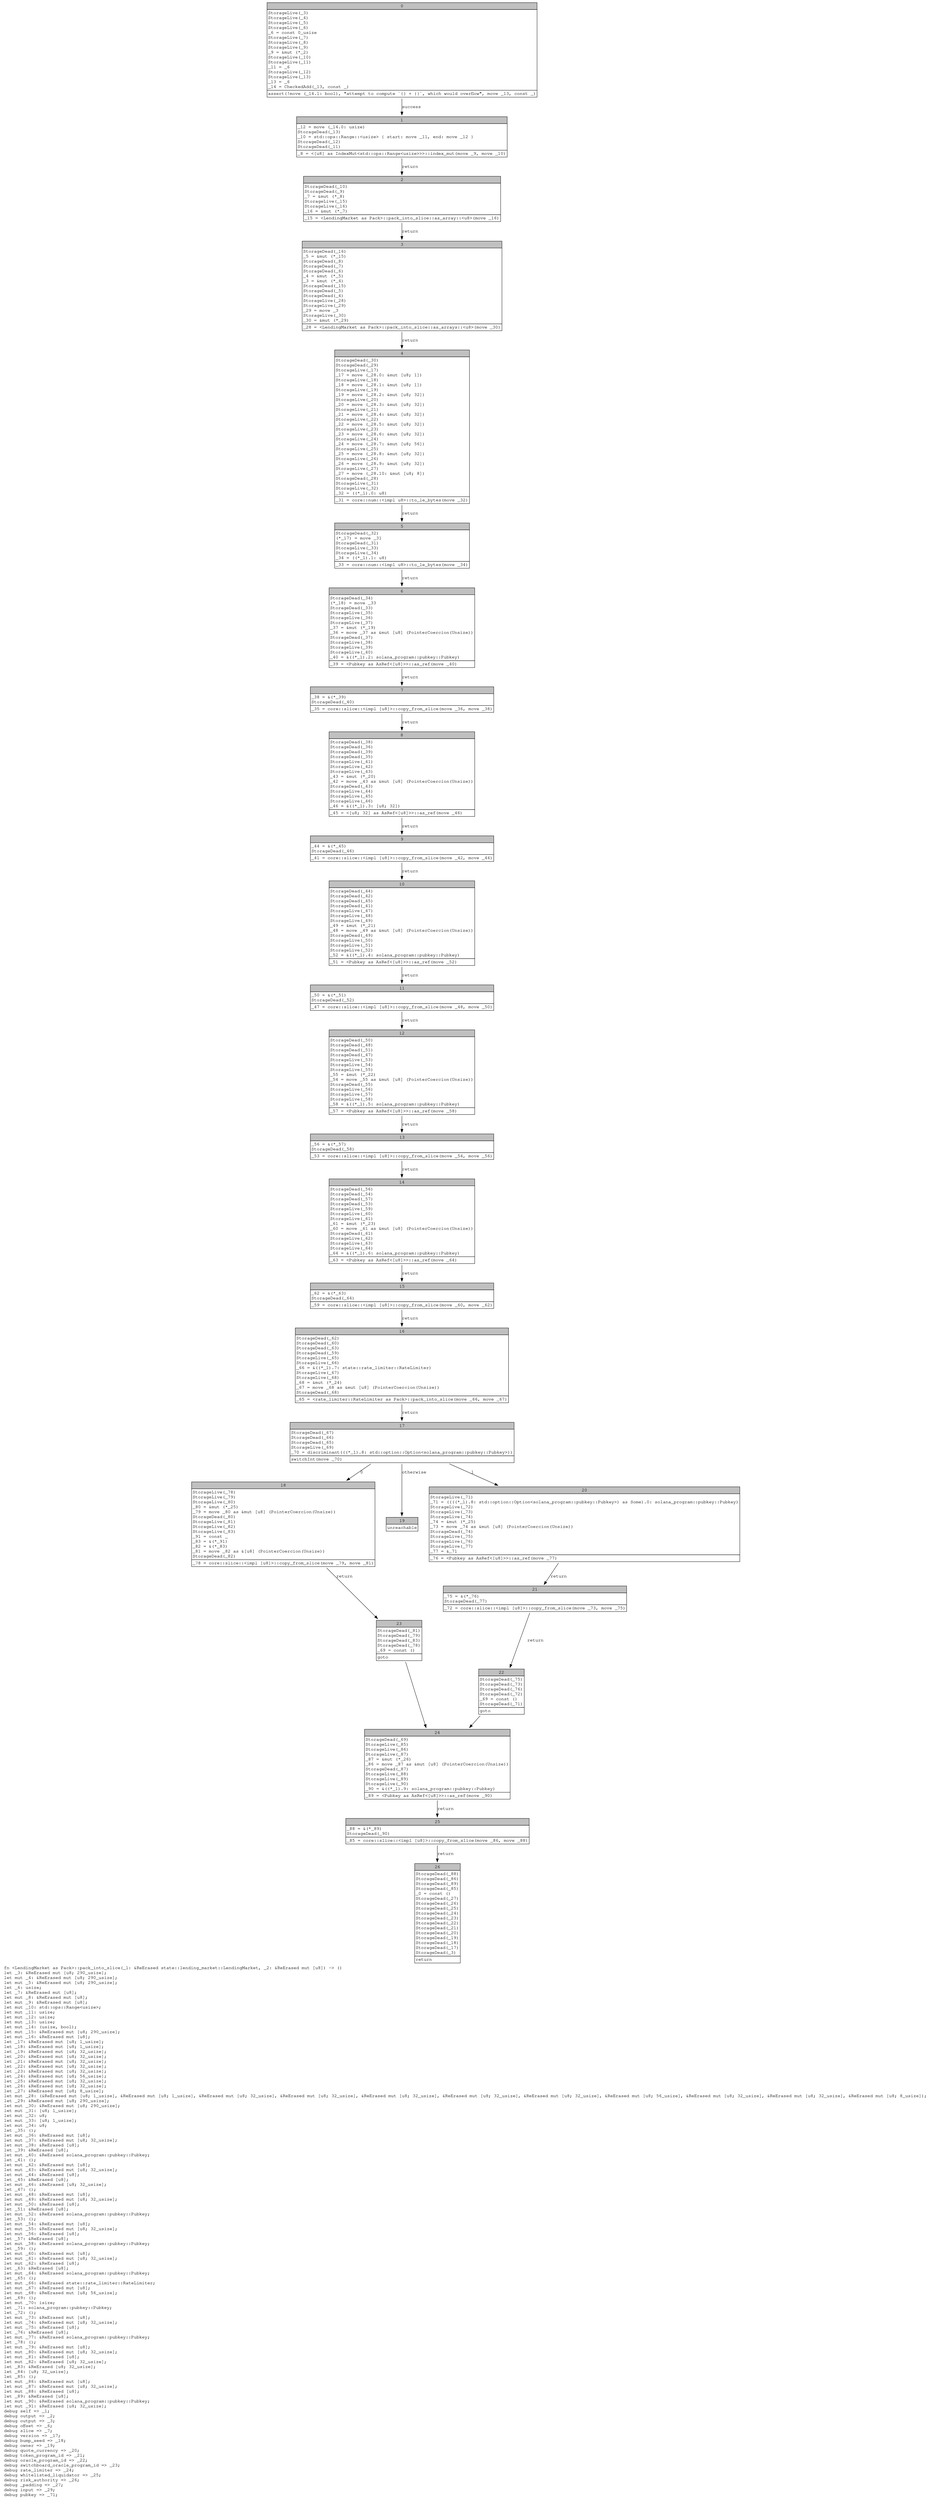 digraph Mir_0_259 {
    graph [fontname="Courier, monospace"];
    node [fontname="Courier, monospace"];
    edge [fontname="Courier, monospace"];
    label=<fn &lt;LendingMarket as Pack&gt;::pack_into_slice(_1: &amp;ReErased state::lending_market::LendingMarket, _2: &amp;ReErased mut [u8]) -&gt; ()<br align="left"/>let _3: &amp;ReErased mut [u8; 290_usize];<br align="left"/>let mut _4: &amp;ReErased mut [u8; 290_usize];<br align="left"/>let mut _5: &amp;ReErased mut [u8; 290_usize];<br align="left"/>let _6: usize;<br align="left"/>let _7: &amp;ReErased mut [u8];<br align="left"/>let mut _8: &amp;ReErased mut [u8];<br align="left"/>let mut _9: &amp;ReErased mut [u8];<br align="left"/>let mut _10: std::ops::Range&lt;usize&gt;;<br align="left"/>let mut _11: usize;<br align="left"/>let mut _12: usize;<br align="left"/>let mut _13: usize;<br align="left"/>let mut _14: (usize, bool);<br align="left"/>let mut _15: &amp;ReErased mut [u8; 290_usize];<br align="left"/>let mut _16: &amp;ReErased mut [u8];<br align="left"/>let _17: &amp;ReErased mut [u8; 1_usize];<br align="left"/>let _18: &amp;ReErased mut [u8; 1_usize];<br align="left"/>let _19: &amp;ReErased mut [u8; 32_usize];<br align="left"/>let _20: &amp;ReErased mut [u8; 32_usize];<br align="left"/>let _21: &amp;ReErased mut [u8; 32_usize];<br align="left"/>let _22: &amp;ReErased mut [u8; 32_usize];<br align="left"/>let _23: &amp;ReErased mut [u8; 32_usize];<br align="left"/>let _24: &amp;ReErased mut [u8; 56_usize];<br align="left"/>let _25: &amp;ReErased mut [u8; 32_usize];<br align="left"/>let _26: &amp;ReErased mut [u8; 32_usize];<br align="left"/>let _27: &amp;ReErased mut [u8; 8_usize];<br align="left"/>let mut _28: (&amp;ReErased mut [u8; 1_usize], &amp;ReErased mut [u8; 1_usize], &amp;ReErased mut [u8; 32_usize], &amp;ReErased mut [u8; 32_usize], &amp;ReErased mut [u8; 32_usize], &amp;ReErased mut [u8; 32_usize], &amp;ReErased mut [u8; 32_usize], &amp;ReErased mut [u8; 56_usize], &amp;ReErased mut [u8; 32_usize], &amp;ReErased mut [u8; 32_usize], &amp;ReErased mut [u8; 8_usize]);<br align="left"/>let _29: &amp;ReErased mut [u8; 290_usize];<br align="left"/>let mut _30: &amp;ReErased mut [u8; 290_usize];<br align="left"/>let mut _31: [u8; 1_usize];<br align="left"/>let mut _32: u8;<br align="left"/>let mut _33: [u8; 1_usize];<br align="left"/>let mut _34: u8;<br align="left"/>let _35: ();<br align="left"/>let mut _36: &amp;ReErased mut [u8];<br align="left"/>let mut _37: &amp;ReErased mut [u8; 32_usize];<br align="left"/>let mut _38: &amp;ReErased [u8];<br align="left"/>let _39: &amp;ReErased [u8];<br align="left"/>let mut _40: &amp;ReErased solana_program::pubkey::Pubkey;<br align="left"/>let _41: ();<br align="left"/>let mut _42: &amp;ReErased mut [u8];<br align="left"/>let mut _43: &amp;ReErased mut [u8; 32_usize];<br align="left"/>let mut _44: &amp;ReErased [u8];<br align="left"/>let _45: &amp;ReErased [u8];<br align="left"/>let mut _46: &amp;ReErased [u8; 32_usize];<br align="left"/>let _47: ();<br align="left"/>let mut _48: &amp;ReErased mut [u8];<br align="left"/>let mut _49: &amp;ReErased mut [u8; 32_usize];<br align="left"/>let mut _50: &amp;ReErased [u8];<br align="left"/>let _51: &amp;ReErased [u8];<br align="left"/>let mut _52: &amp;ReErased solana_program::pubkey::Pubkey;<br align="left"/>let _53: ();<br align="left"/>let mut _54: &amp;ReErased mut [u8];<br align="left"/>let mut _55: &amp;ReErased mut [u8; 32_usize];<br align="left"/>let mut _56: &amp;ReErased [u8];<br align="left"/>let _57: &amp;ReErased [u8];<br align="left"/>let mut _58: &amp;ReErased solana_program::pubkey::Pubkey;<br align="left"/>let _59: ();<br align="left"/>let mut _60: &amp;ReErased mut [u8];<br align="left"/>let mut _61: &amp;ReErased mut [u8; 32_usize];<br align="left"/>let mut _62: &amp;ReErased [u8];<br align="left"/>let _63: &amp;ReErased [u8];<br align="left"/>let mut _64: &amp;ReErased solana_program::pubkey::Pubkey;<br align="left"/>let _65: ();<br align="left"/>let mut _66: &amp;ReErased state::rate_limiter::RateLimiter;<br align="left"/>let mut _67: &amp;ReErased mut [u8];<br align="left"/>let mut _68: &amp;ReErased mut [u8; 56_usize];<br align="left"/>let _69: ();<br align="left"/>let mut _70: isize;<br align="left"/>let _71: solana_program::pubkey::Pubkey;<br align="left"/>let _72: ();<br align="left"/>let mut _73: &amp;ReErased mut [u8];<br align="left"/>let mut _74: &amp;ReErased mut [u8; 32_usize];<br align="left"/>let mut _75: &amp;ReErased [u8];<br align="left"/>let _76: &amp;ReErased [u8];<br align="left"/>let mut _77: &amp;ReErased solana_program::pubkey::Pubkey;<br align="left"/>let _78: ();<br align="left"/>let mut _79: &amp;ReErased mut [u8];<br align="left"/>let mut _80: &amp;ReErased mut [u8; 32_usize];<br align="left"/>let mut _81: &amp;ReErased [u8];<br align="left"/>let mut _82: &amp;ReErased [u8; 32_usize];<br align="left"/>let _83: &amp;ReErased [u8; 32_usize];<br align="left"/>let _84: [u8; 32_usize];<br align="left"/>let _85: ();<br align="left"/>let mut _86: &amp;ReErased mut [u8];<br align="left"/>let mut _87: &amp;ReErased mut [u8; 32_usize];<br align="left"/>let mut _88: &amp;ReErased [u8];<br align="left"/>let _89: &amp;ReErased [u8];<br align="left"/>let mut _90: &amp;ReErased solana_program::pubkey::Pubkey;<br align="left"/>let mut _91: &amp;ReErased [u8; 32_usize];<br align="left"/>debug self =&gt; _1;<br align="left"/>debug output =&gt; _2;<br align="left"/>debug output =&gt; _3;<br align="left"/>debug offset =&gt; _6;<br align="left"/>debug slice =&gt; _7;<br align="left"/>debug version =&gt; _17;<br align="left"/>debug bump_seed =&gt; _18;<br align="left"/>debug owner =&gt; _19;<br align="left"/>debug quote_currency =&gt; _20;<br align="left"/>debug token_program_id =&gt; _21;<br align="left"/>debug oracle_program_id =&gt; _22;<br align="left"/>debug switchboard_oracle_program_id =&gt; _23;<br align="left"/>debug rate_limiter =&gt; _24;<br align="left"/>debug whitelisted_liquidator =&gt; _25;<br align="left"/>debug risk_authority =&gt; _26;<br align="left"/>debug _padding =&gt; _27;<br align="left"/>debug input =&gt; _29;<br align="left"/>debug pubkey =&gt; _71;<br align="left"/>>;
    bb0__0_259 [shape="none", label=<<table border="0" cellborder="1" cellspacing="0"><tr><td bgcolor="gray" align="center" colspan="1">0</td></tr><tr><td align="left" balign="left">StorageLive(_3)<br/>StorageLive(_4)<br/>StorageLive(_5)<br/>StorageLive(_6)<br/>_6 = const 0_usize<br/>StorageLive(_7)<br/>StorageLive(_8)<br/>StorageLive(_9)<br/>_9 = &amp;mut (*_2)<br/>StorageLive(_10)<br/>StorageLive(_11)<br/>_11 = _6<br/>StorageLive(_12)<br/>StorageLive(_13)<br/>_13 = _6<br/>_14 = CheckedAdd(_13, const _)<br/></td></tr><tr><td align="left">assert(!move (_14.1: bool), &quot;attempt to compute `{} + {}`, which would overflow&quot;, move _13, const _)</td></tr></table>>];
    bb1__0_259 [shape="none", label=<<table border="0" cellborder="1" cellspacing="0"><tr><td bgcolor="gray" align="center" colspan="1">1</td></tr><tr><td align="left" balign="left">_12 = move (_14.0: usize)<br/>StorageDead(_13)<br/>_10 = std::ops::Range::&lt;usize&gt; { start: move _11, end: move _12 }<br/>StorageDead(_12)<br/>StorageDead(_11)<br/></td></tr><tr><td align="left">_8 = &lt;[u8] as IndexMut&lt;std::ops::Range&lt;usize&gt;&gt;&gt;::index_mut(move _9, move _10)</td></tr></table>>];
    bb2__0_259 [shape="none", label=<<table border="0" cellborder="1" cellspacing="0"><tr><td bgcolor="gray" align="center" colspan="1">2</td></tr><tr><td align="left" balign="left">StorageDead(_10)<br/>StorageDead(_9)<br/>_7 = &amp;mut (*_8)<br/>StorageLive(_15)<br/>StorageLive(_16)<br/>_16 = &amp;mut (*_7)<br/></td></tr><tr><td align="left">_15 = &lt;LendingMarket as Pack&gt;::pack_into_slice::as_array::&lt;u8&gt;(move _16)</td></tr></table>>];
    bb3__0_259 [shape="none", label=<<table border="0" cellborder="1" cellspacing="0"><tr><td bgcolor="gray" align="center" colspan="1">3</td></tr><tr><td align="left" balign="left">StorageDead(_16)<br/>_5 = &amp;mut (*_15)<br/>StorageDead(_8)<br/>StorageDead(_7)<br/>StorageDead(_6)<br/>_4 = &amp;mut (*_5)<br/>_3 = &amp;mut (*_4)<br/>StorageDead(_15)<br/>StorageDead(_5)<br/>StorageDead(_4)<br/>StorageLive(_28)<br/>StorageLive(_29)<br/>_29 = move _3<br/>StorageLive(_30)<br/>_30 = &amp;mut (*_29)<br/></td></tr><tr><td align="left">_28 = &lt;LendingMarket as Pack&gt;::pack_into_slice::as_arrays::&lt;u8&gt;(move _30)</td></tr></table>>];
    bb4__0_259 [shape="none", label=<<table border="0" cellborder="1" cellspacing="0"><tr><td bgcolor="gray" align="center" colspan="1">4</td></tr><tr><td align="left" balign="left">StorageDead(_30)<br/>StorageDead(_29)<br/>StorageLive(_17)<br/>_17 = move (_28.0: &amp;mut [u8; 1])<br/>StorageLive(_18)<br/>_18 = move (_28.1: &amp;mut [u8; 1])<br/>StorageLive(_19)<br/>_19 = move (_28.2: &amp;mut [u8; 32])<br/>StorageLive(_20)<br/>_20 = move (_28.3: &amp;mut [u8; 32])<br/>StorageLive(_21)<br/>_21 = move (_28.4: &amp;mut [u8; 32])<br/>StorageLive(_22)<br/>_22 = move (_28.5: &amp;mut [u8; 32])<br/>StorageLive(_23)<br/>_23 = move (_28.6: &amp;mut [u8; 32])<br/>StorageLive(_24)<br/>_24 = move (_28.7: &amp;mut [u8; 56])<br/>StorageLive(_25)<br/>_25 = move (_28.8: &amp;mut [u8; 32])<br/>StorageLive(_26)<br/>_26 = move (_28.9: &amp;mut [u8; 32])<br/>StorageLive(_27)<br/>_27 = move (_28.10: &amp;mut [u8; 8])<br/>StorageDead(_28)<br/>StorageLive(_31)<br/>StorageLive(_32)<br/>_32 = ((*_1).0: u8)<br/></td></tr><tr><td align="left">_31 = core::num::&lt;impl u8&gt;::to_le_bytes(move _32)</td></tr></table>>];
    bb5__0_259 [shape="none", label=<<table border="0" cellborder="1" cellspacing="0"><tr><td bgcolor="gray" align="center" colspan="1">5</td></tr><tr><td align="left" balign="left">StorageDead(_32)<br/>(*_17) = move _31<br/>StorageDead(_31)<br/>StorageLive(_33)<br/>StorageLive(_34)<br/>_34 = ((*_1).1: u8)<br/></td></tr><tr><td align="left">_33 = core::num::&lt;impl u8&gt;::to_le_bytes(move _34)</td></tr></table>>];
    bb6__0_259 [shape="none", label=<<table border="0" cellborder="1" cellspacing="0"><tr><td bgcolor="gray" align="center" colspan="1">6</td></tr><tr><td align="left" balign="left">StorageDead(_34)<br/>(*_18) = move _33<br/>StorageDead(_33)<br/>StorageLive(_35)<br/>StorageLive(_36)<br/>StorageLive(_37)<br/>_37 = &amp;mut (*_19)<br/>_36 = move _37 as &amp;mut [u8] (PointerCoercion(Unsize))<br/>StorageDead(_37)<br/>StorageLive(_38)<br/>StorageLive(_39)<br/>StorageLive(_40)<br/>_40 = &amp;((*_1).2: solana_program::pubkey::Pubkey)<br/></td></tr><tr><td align="left">_39 = &lt;Pubkey as AsRef&lt;[u8]&gt;&gt;::as_ref(move _40)</td></tr></table>>];
    bb7__0_259 [shape="none", label=<<table border="0" cellborder="1" cellspacing="0"><tr><td bgcolor="gray" align="center" colspan="1">7</td></tr><tr><td align="left" balign="left">_38 = &amp;(*_39)<br/>StorageDead(_40)<br/></td></tr><tr><td align="left">_35 = core::slice::&lt;impl [u8]&gt;::copy_from_slice(move _36, move _38)</td></tr></table>>];
    bb8__0_259 [shape="none", label=<<table border="0" cellborder="1" cellspacing="0"><tr><td bgcolor="gray" align="center" colspan="1">8</td></tr><tr><td align="left" balign="left">StorageDead(_38)<br/>StorageDead(_36)<br/>StorageDead(_39)<br/>StorageDead(_35)<br/>StorageLive(_41)<br/>StorageLive(_42)<br/>StorageLive(_43)<br/>_43 = &amp;mut (*_20)<br/>_42 = move _43 as &amp;mut [u8] (PointerCoercion(Unsize))<br/>StorageDead(_43)<br/>StorageLive(_44)<br/>StorageLive(_45)<br/>StorageLive(_46)<br/>_46 = &amp;((*_1).3: [u8; 32])<br/></td></tr><tr><td align="left">_45 = &lt;[u8; 32] as AsRef&lt;[u8]&gt;&gt;::as_ref(move _46)</td></tr></table>>];
    bb9__0_259 [shape="none", label=<<table border="0" cellborder="1" cellspacing="0"><tr><td bgcolor="gray" align="center" colspan="1">9</td></tr><tr><td align="left" balign="left">_44 = &amp;(*_45)<br/>StorageDead(_46)<br/></td></tr><tr><td align="left">_41 = core::slice::&lt;impl [u8]&gt;::copy_from_slice(move _42, move _44)</td></tr></table>>];
    bb10__0_259 [shape="none", label=<<table border="0" cellborder="1" cellspacing="0"><tr><td bgcolor="gray" align="center" colspan="1">10</td></tr><tr><td align="left" balign="left">StorageDead(_44)<br/>StorageDead(_42)<br/>StorageDead(_45)<br/>StorageDead(_41)<br/>StorageLive(_47)<br/>StorageLive(_48)<br/>StorageLive(_49)<br/>_49 = &amp;mut (*_21)<br/>_48 = move _49 as &amp;mut [u8] (PointerCoercion(Unsize))<br/>StorageDead(_49)<br/>StorageLive(_50)<br/>StorageLive(_51)<br/>StorageLive(_52)<br/>_52 = &amp;((*_1).4: solana_program::pubkey::Pubkey)<br/></td></tr><tr><td align="left">_51 = &lt;Pubkey as AsRef&lt;[u8]&gt;&gt;::as_ref(move _52)</td></tr></table>>];
    bb11__0_259 [shape="none", label=<<table border="0" cellborder="1" cellspacing="0"><tr><td bgcolor="gray" align="center" colspan="1">11</td></tr><tr><td align="left" balign="left">_50 = &amp;(*_51)<br/>StorageDead(_52)<br/></td></tr><tr><td align="left">_47 = core::slice::&lt;impl [u8]&gt;::copy_from_slice(move _48, move _50)</td></tr></table>>];
    bb12__0_259 [shape="none", label=<<table border="0" cellborder="1" cellspacing="0"><tr><td bgcolor="gray" align="center" colspan="1">12</td></tr><tr><td align="left" balign="left">StorageDead(_50)<br/>StorageDead(_48)<br/>StorageDead(_51)<br/>StorageDead(_47)<br/>StorageLive(_53)<br/>StorageLive(_54)<br/>StorageLive(_55)<br/>_55 = &amp;mut (*_22)<br/>_54 = move _55 as &amp;mut [u8] (PointerCoercion(Unsize))<br/>StorageDead(_55)<br/>StorageLive(_56)<br/>StorageLive(_57)<br/>StorageLive(_58)<br/>_58 = &amp;((*_1).5: solana_program::pubkey::Pubkey)<br/></td></tr><tr><td align="left">_57 = &lt;Pubkey as AsRef&lt;[u8]&gt;&gt;::as_ref(move _58)</td></tr></table>>];
    bb13__0_259 [shape="none", label=<<table border="0" cellborder="1" cellspacing="0"><tr><td bgcolor="gray" align="center" colspan="1">13</td></tr><tr><td align="left" balign="left">_56 = &amp;(*_57)<br/>StorageDead(_58)<br/></td></tr><tr><td align="left">_53 = core::slice::&lt;impl [u8]&gt;::copy_from_slice(move _54, move _56)</td></tr></table>>];
    bb14__0_259 [shape="none", label=<<table border="0" cellborder="1" cellspacing="0"><tr><td bgcolor="gray" align="center" colspan="1">14</td></tr><tr><td align="left" balign="left">StorageDead(_56)<br/>StorageDead(_54)<br/>StorageDead(_57)<br/>StorageDead(_53)<br/>StorageLive(_59)<br/>StorageLive(_60)<br/>StorageLive(_61)<br/>_61 = &amp;mut (*_23)<br/>_60 = move _61 as &amp;mut [u8] (PointerCoercion(Unsize))<br/>StorageDead(_61)<br/>StorageLive(_62)<br/>StorageLive(_63)<br/>StorageLive(_64)<br/>_64 = &amp;((*_1).6: solana_program::pubkey::Pubkey)<br/></td></tr><tr><td align="left">_63 = &lt;Pubkey as AsRef&lt;[u8]&gt;&gt;::as_ref(move _64)</td></tr></table>>];
    bb15__0_259 [shape="none", label=<<table border="0" cellborder="1" cellspacing="0"><tr><td bgcolor="gray" align="center" colspan="1">15</td></tr><tr><td align="left" balign="left">_62 = &amp;(*_63)<br/>StorageDead(_64)<br/></td></tr><tr><td align="left">_59 = core::slice::&lt;impl [u8]&gt;::copy_from_slice(move _60, move _62)</td></tr></table>>];
    bb16__0_259 [shape="none", label=<<table border="0" cellborder="1" cellspacing="0"><tr><td bgcolor="gray" align="center" colspan="1">16</td></tr><tr><td align="left" balign="left">StorageDead(_62)<br/>StorageDead(_60)<br/>StorageDead(_63)<br/>StorageDead(_59)<br/>StorageLive(_65)<br/>StorageLive(_66)<br/>_66 = &amp;((*_1).7: state::rate_limiter::RateLimiter)<br/>StorageLive(_67)<br/>StorageLive(_68)<br/>_68 = &amp;mut (*_24)<br/>_67 = move _68 as &amp;mut [u8] (PointerCoercion(Unsize))<br/>StorageDead(_68)<br/></td></tr><tr><td align="left">_65 = &lt;rate_limiter::RateLimiter as Pack&gt;::pack_into_slice(move _66, move _67)</td></tr></table>>];
    bb17__0_259 [shape="none", label=<<table border="0" cellborder="1" cellspacing="0"><tr><td bgcolor="gray" align="center" colspan="1">17</td></tr><tr><td align="left" balign="left">StorageDead(_67)<br/>StorageDead(_66)<br/>StorageDead(_65)<br/>StorageLive(_69)<br/>_70 = discriminant(((*_1).8: std::option::Option&lt;solana_program::pubkey::Pubkey&gt;))<br/></td></tr><tr><td align="left">switchInt(move _70)</td></tr></table>>];
    bb18__0_259 [shape="none", label=<<table border="0" cellborder="1" cellspacing="0"><tr><td bgcolor="gray" align="center" colspan="1">18</td></tr><tr><td align="left" balign="left">StorageLive(_78)<br/>StorageLive(_79)<br/>StorageLive(_80)<br/>_80 = &amp;mut (*_25)<br/>_79 = move _80 as &amp;mut [u8] (PointerCoercion(Unsize))<br/>StorageDead(_80)<br/>StorageLive(_81)<br/>StorageLive(_82)<br/>StorageLive(_83)<br/>_91 = const _<br/>_83 = &amp;(*_91)<br/>_82 = &amp;(*_83)<br/>_81 = move _82 as &amp;[u8] (PointerCoercion(Unsize))<br/>StorageDead(_82)<br/></td></tr><tr><td align="left">_78 = core::slice::&lt;impl [u8]&gt;::copy_from_slice(move _79, move _81)</td></tr></table>>];
    bb19__0_259 [shape="none", label=<<table border="0" cellborder="1" cellspacing="0"><tr><td bgcolor="gray" align="center" colspan="1">19</td></tr><tr><td align="left">unreachable</td></tr></table>>];
    bb20__0_259 [shape="none", label=<<table border="0" cellborder="1" cellspacing="0"><tr><td bgcolor="gray" align="center" colspan="1">20</td></tr><tr><td align="left" balign="left">StorageLive(_71)<br/>_71 = ((((*_1).8: std::option::Option&lt;solana_program::pubkey::Pubkey&gt;) as Some).0: solana_program::pubkey::Pubkey)<br/>StorageLive(_72)<br/>StorageLive(_73)<br/>StorageLive(_74)<br/>_74 = &amp;mut (*_25)<br/>_73 = move _74 as &amp;mut [u8] (PointerCoercion(Unsize))<br/>StorageDead(_74)<br/>StorageLive(_75)<br/>StorageLive(_76)<br/>StorageLive(_77)<br/>_77 = &amp;_71<br/></td></tr><tr><td align="left">_76 = &lt;Pubkey as AsRef&lt;[u8]&gt;&gt;::as_ref(move _77)</td></tr></table>>];
    bb21__0_259 [shape="none", label=<<table border="0" cellborder="1" cellspacing="0"><tr><td bgcolor="gray" align="center" colspan="1">21</td></tr><tr><td align="left" balign="left">_75 = &amp;(*_76)<br/>StorageDead(_77)<br/></td></tr><tr><td align="left">_72 = core::slice::&lt;impl [u8]&gt;::copy_from_slice(move _73, move _75)</td></tr></table>>];
    bb22__0_259 [shape="none", label=<<table border="0" cellborder="1" cellspacing="0"><tr><td bgcolor="gray" align="center" colspan="1">22</td></tr><tr><td align="left" balign="left">StorageDead(_75)<br/>StorageDead(_73)<br/>StorageDead(_76)<br/>StorageDead(_72)<br/>_69 = const ()<br/>StorageDead(_71)<br/></td></tr><tr><td align="left">goto</td></tr></table>>];
    bb23__0_259 [shape="none", label=<<table border="0" cellborder="1" cellspacing="0"><tr><td bgcolor="gray" align="center" colspan="1">23</td></tr><tr><td align="left" balign="left">StorageDead(_81)<br/>StorageDead(_79)<br/>StorageDead(_83)<br/>StorageDead(_78)<br/>_69 = const ()<br/></td></tr><tr><td align="left">goto</td></tr></table>>];
    bb24__0_259 [shape="none", label=<<table border="0" cellborder="1" cellspacing="0"><tr><td bgcolor="gray" align="center" colspan="1">24</td></tr><tr><td align="left" balign="left">StorageDead(_69)<br/>StorageLive(_85)<br/>StorageLive(_86)<br/>StorageLive(_87)<br/>_87 = &amp;mut (*_26)<br/>_86 = move _87 as &amp;mut [u8] (PointerCoercion(Unsize))<br/>StorageDead(_87)<br/>StorageLive(_88)<br/>StorageLive(_89)<br/>StorageLive(_90)<br/>_90 = &amp;((*_1).9: solana_program::pubkey::Pubkey)<br/></td></tr><tr><td align="left">_89 = &lt;Pubkey as AsRef&lt;[u8]&gt;&gt;::as_ref(move _90)</td></tr></table>>];
    bb25__0_259 [shape="none", label=<<table border="0" cellborder="1" cellspacing="0"><tr><td bgcolor="gray" align="center" colspan="1">25</td></tr><tr><td align="left" balign="left">_88 = &amp;(*_89)<br/>StorageDead(_90)<br/></td></tr><tr><td align="left">_85 = core::slice::&lt;impl [u8]&gt;::copy_from_slice(move _86, move _88)</td></tr></table>>];
    bb26__0_259 [shape="none", label=<<table border="0" cellborder="1" cellspacing="0"><tr><td bgcolor="gray" align="center" colspan="1">26</td></tr><tr><td align="left" balign="left">StorageDead(_88)<br/>StorageDead(_86)<br/>StorageDead(_89)<br/>StorageDead(_85)<br/>_0 = const ()<br/>StorageDead(_27)<br/>StorageDead(_26)<br/>StorageDead(_25)<br/>StorageDead(_24)<br/>StorageDead(_23)<br/>StorageDead(_22)<br/>StorageDead(_21)<br/>StorageDead(_20)<br/>StorageDead(_19)<br/>StorageDead(_18)<br/>StorageDead(_17)<br/>StorageDead(_3)<br/></td></tr><tr><td align="left">return</td></tr></table>>];
    bb0__0_259 -> bb1__0_259 [label="success"];
    bb1__0_259 -> bb2__0_259 [label="return"];
    bb2__0_259 -> bb3__0_259 [label="return"];
    bb3__0_259 -> bb4__0_259 [label="return"];
    bb4__0_259 -> bb5__0_259 [label="return"];
    bb5__0_259 -> bb6__0_259 [label="return"];
    bb6__0_259 -> bb7__0_259 [label="return"];
    bb7__0_259 -> bb8__0_259 [label="return"];
    bb8__0_259 -> bb9__0_259 [label="return"];
    bb9__0_259 -> bb10__0_259 [label="return"];
    bb10__0_259 -> bb11__0_259 [label="return"];
    bb11__0_259 -> bb12__0_259 [label="return"];
    bb12__0_259 -> bb13__0_259 [label="return"];
    bb13__0_259 -> bb14__0_259 [label="return"];
    bb14__0_259 -> bb15__0_259 [label="return"];
    bb15__0_259 -> bb16__0_259 [label="return"];
    bb16__0_259 -> bb17__0_259 [label="return"];
    bb17__0_259 -> bb18__0_259 [label="0"];
    bb17__0_259 -> bb20__0_259 [label="1"];
    bb17__0_259 -> bb19__0_259 [label="otherwise"];
    bb18__0_259 -> bb23__0_259 [label="return"];
    bb20__0_259 -> bb21__0_259 [label="return"];
    bb21__0_259 -> bb22__0_259 [label="return"];
    bb22__0_259 -> bb24__0_259 [label=""];
    bb23__0_259 -> bb24__0_259 [label=""];
    bb24__0_259 -> bb25__0_259 [label="return"];
    bb25__0_259 -> bb26__0_259 [label="return"];
}
